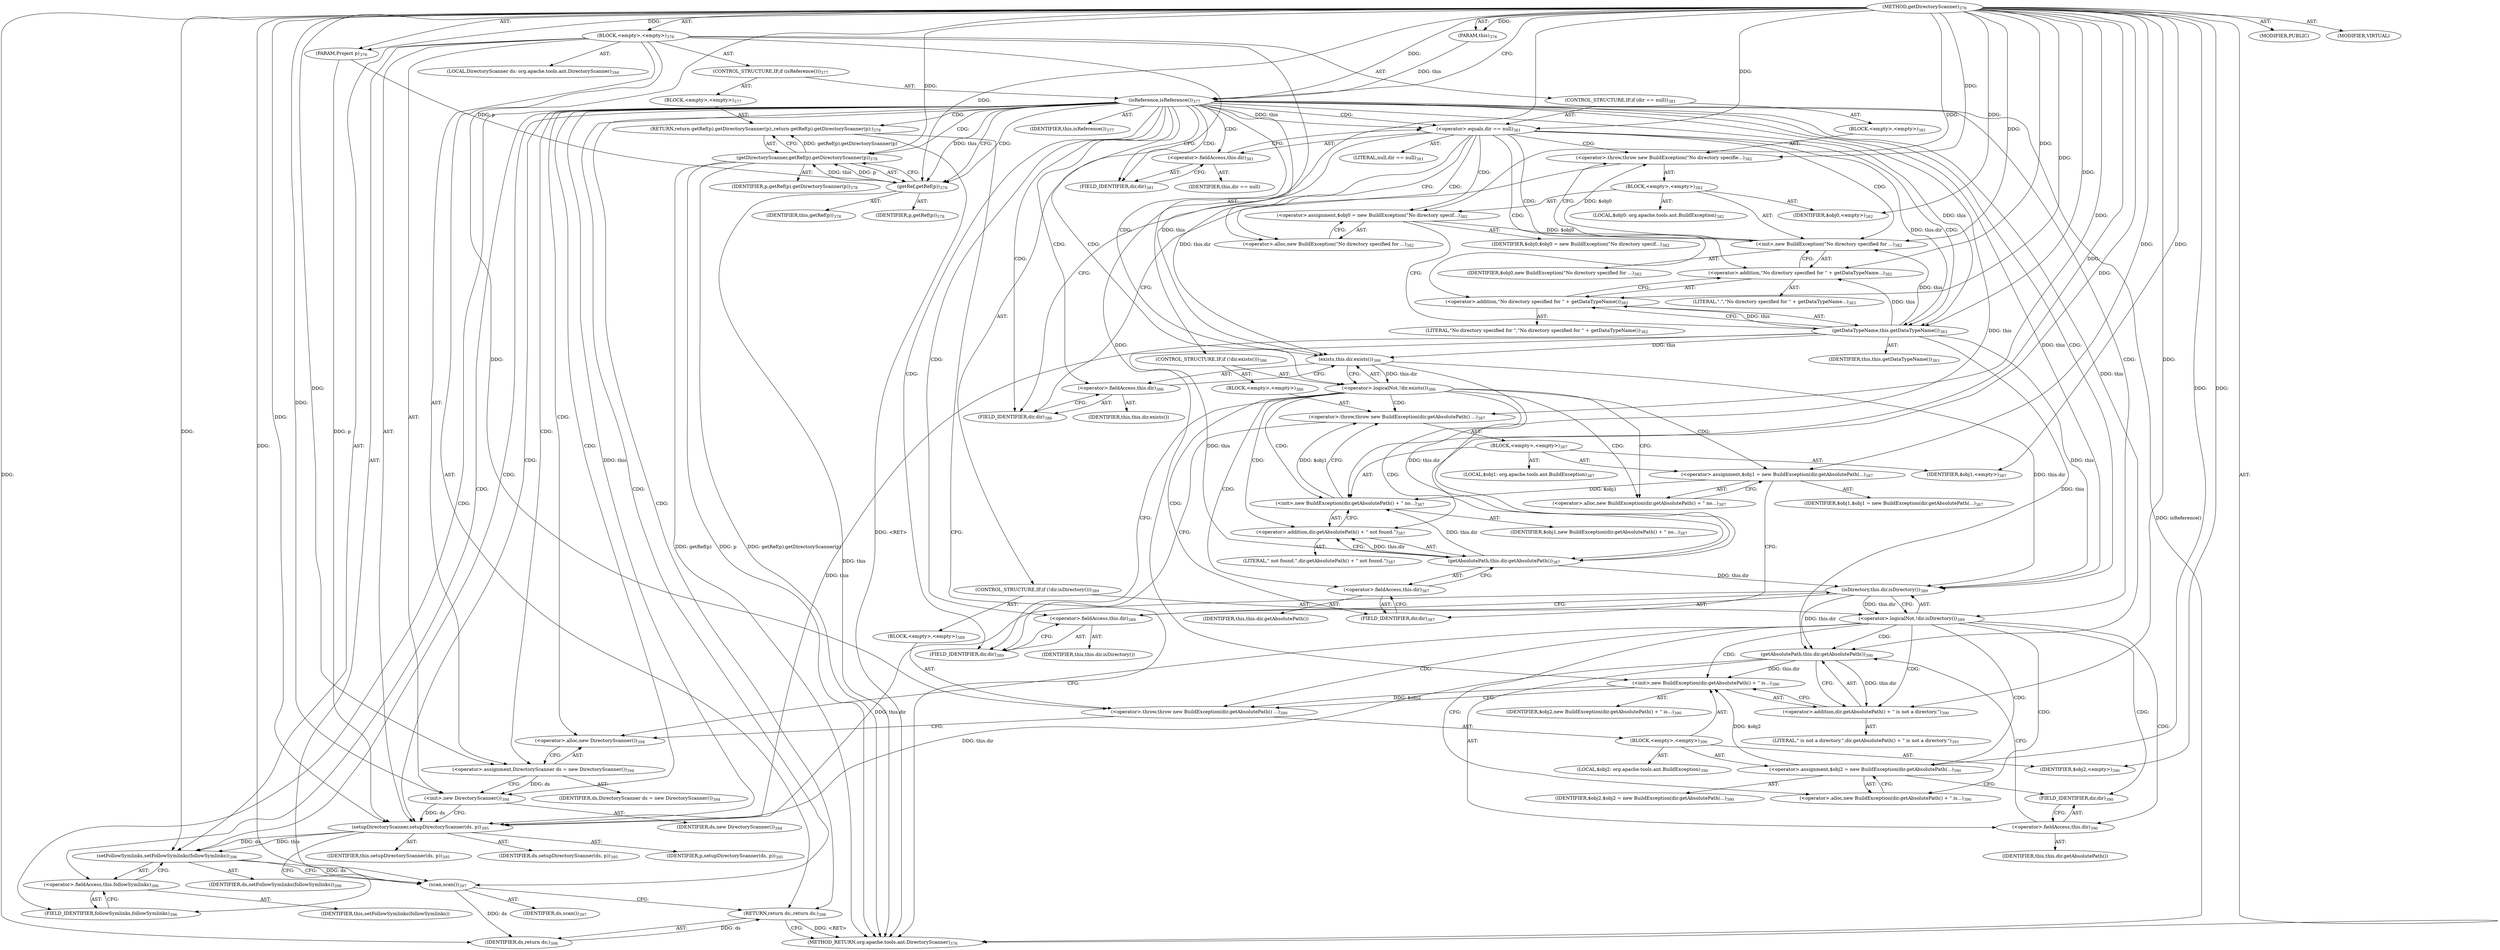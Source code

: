 digraph "getDirectoryScanner" {  
"111669149716" [label = <(METHOD,getDirectoryScanner)<SUB>376</SUB>> ]
"115964117010" [label = <(PARAM,this)<SUB>376</SUB>> ]
"115964117054" [label = <(PARAM,Project p)<SUB>376</SUB>> ]
"25769803820" [label = <(BLOCK,&lt;empty&gt;,&lt;empty&gt;)<SUB>376</SUB>> ]
"47244640280" [label = <(CONTROL_STRUCTURE,IF,if (isReference()))<SUB>377</SUB>> ]
"30064771268" [label = <(isReference,isReference())<SUB>377</SUB>> ]
"68719476782" [label = <(IDENTIFIER,this,isReference())<SUB>377</SUB>> ]
"25769803821" [label = <(BLOCK,&lt;empty&gt;,&lt;empty&gt;)<SUB>377</SUB>> ]
"146028888076" [label = <(RETURN,return getRef(p).getDirectoryScanner(p);,return getRef(p).getDirectoryScanner(p);)<SUB>378</SUB>> ]
"30064771269" [label = <(getDirectoryScanner,getRef(p).getDirectoryScanner(p))<SUB>378</SUB>> ]
"30064771270" [label = <(getRef,getRef(p))<SUB>378</SUB>> ]
"68719476783" [label = <(IDENTIFIER,this,getRef(p))<SUB>378</SUB>> ]
"68719476934" [label = <(IDENTIFIER,p,getRef(p))<SUB>378</SUB>> ]
"68719476935" [label = <(IDENTIFIER,p,getRef(p).getDirectoryScanner(p))<SUB>378</SUB>> ]
"47244640281" [label = <(CONTROL_STRUCTURE,IF,if (dir == null))<SUB>381</SUB>> ]
"30064771271" [label = <(&lt;operator&gt;.equals,dir == null)<SUB>381</SUB>> ]
"30064771272" [label = <(&lt;operator&gt;.fieldAccess,this.dir)<SUB>381</SUB>> ]
"68719476936" [label = <(IDENTIFIER,this,dir == null)> ]
"55834574899" [label = <(FIELD_IDENTIFIER,dir,dir)<SUB>381</SUB>> ]
"90194313227" [label = <(LITERAL,null,dir == null)<SUB>381</SUB>> ]
"25769803822" [label = <(BLOCK,&lt;empty&gt;,&lt;empty&gt;)<SUB>381</SUB>> ]
"30064771273" [label = <(&lt;operator&gt;.throw,throw new BuildException(&quot;No directory specifie...)<SUB>382</SUB>> ]
"25769803823" [label = <(BLOCK,&lt;empty&gt;,&lt;empty&gt;)<SUB>382</SUB>> ]
"94489280521" [label = <(LOCAL,$obj0: org.apache.tools.ant.BuildException)<SUB>382</SUB>> ]
"30064771274" [label = <(&lt;operator&gt;.assignment,$obj0 = new BuildException(&quot;No directory specif...)<SUB>382</SUB>> ]
"68719476937" [label = <(IDENTIFIER,$obj0,$obj0 = new BuildException(&quot;No directory specif...)<SUB>382</SUB>> ]
"30064771275" [label = <(&lt;operator&gt;.alloc,new BuildException(&quot;No directory specified for ...)<SUB>382</SUB>> ]
"30064771276" [label = <(&lt;init&gt;,new BuildException(&quot;No directory specified for ...)<SUB>382</SUB>> ]
"68719476938" [label = <(IDENTIFIER,$obj0,new BuildException(&quot;No directory specified for ...)<SUB>382</SUB>> ]
"30064771277" [label = <(&lt;operator&gt;.addition,&quot;No directory specified for &quot; + getDataTypeName...)<SUB>382</SUB>> ]
"30064771278" [label = <(&lt;operator&gt;.addition,&quot;No directory specified for &quot; + getDataTypeName())<SUB>382</SUB>> ]
"90194313228" [label = <(LITERAL,&quot;No directory specified for &quot;,&quot;No directory specified for &quot; + getDataTypeName())<SUB>382</SUB>> ]
"30064771279" [label = <(getDataTypeName,this.getDataTypeName())<SUB>383</SUB>> ]
"68719476784" [label = <(IDENTIFIER,this,this.getDataTypeName())<SUB>383</SUB>> ]
"90194313229" [label = <(LITERAL,&quot;.&quot;,&quot;No directory specified for &quot; + getDataTypeName...)<SUB>383</SUB>> ]
"68719476939" [label = <(IDENTIFIER,$obj0,&lt;empty&gt;)<SUB>382</SUB>> ]
"47244640282" [label = <(CONTROL_STRUCTURE,IF,if (!dir.exists()))<SUB>386</SUB>> ]
"30064771280" [label = <(&lt;operator&gt;.logicalNot,!dir.exists())<SUB>386</SUB>> ]
"30064771281" [label = <(exists,this.dir.exists())<SUB>386</SUB>> ]
"30064771282" [label = <(&lt;operator&gt;.fieldAccess,this.dir)<SUB>386</SUB>> ]
"68719476940" [label = <(IDENTIFIER,this,this.dir.exists())> ]
"55834574900" [label = <(FIELD_IDENTIFIER,dir,dir)<SUB>386</SUB>> ]
"25769803824" [label = <(BLOCK,&lt;empty&gt;,&lt;empty&gt;)<SUB>386</SUB>> ]
"30064771283" [label = <(&lt;operator&gt;.throw,throw new BuildException(dir.getAbsolutePath() ...)<SUB>387</SUB>> ]
"25769803825" [label = <(BLOCK,&lt;empty&gt;,&lt;empty&gt;)<SUB>387</SUB>> ]
"94489280522" [label = <(LOCAL,$obj1: org.apache.tools.ant.BuildException)<SUB>387</SUB>> ]
"30064771284" [label = <(&lt;operator&gt;.assignment,$obj1 = new BuildException(dir.getAbsolutePath(...)<SUB>387</SUB>> ]
"68719476941" [label = <(IDENTIFIER,$obj1,$obj1 = new BuildException(dir.getAbsolutePath(...)<SUB>387</SUB>> ]
"30064771285" [label = <(&lt;operator&gt;.alloc,new BuildException(dir.getAbsolutePath() + &quot; no...)<SUB>387</SUB>> ]
"30064771286" [label = <(&lt;init&gt;,new BuildException(dir.getAbsolutePath() + &quot; no...)<SUB>387</SUB>> ]
"68719476942" [label = <(IDENTIFIER,$obj1,new BuildException(dir.getAbsolutePath() + &quot; no...)<SUB>387</SUB>> ]
"30064771287" [label = <(&lt;operator&gt;.addition,dir.getAbsolutePath() + &quot; not found.&quot;)<SUB>387</SUB>> ]
"30064771288" [label = <(getAbsolutePath,this.dir.getAbsolutePath())<SUB>387</SUB>> ]
"30064771289" [label = <(&lt;operator&gt;.fieldAccess,this.dir)<SUB>387</SUB>> ]
"68719476943" [label = <(IDENTIFIER,this,this.dir.getAbsolutePath())> ]
"55834574901" [label = <(FIELD_IDENTIFIER,dir,dir)<SUB>387</SUB>> ]
"90194313230" [label = <(LITERAL,&quot; not found.&quot;,dir.getAbsolutePath() + &quot; not found.&quot;)<SUB>387</SUB>> ]
"68719476944" [label = <(IDENTIFIER,$obj1,&lt;empty&gt;)<SUB>387</SUB>> ]
"47244640283" [label = <(CONTROL_STRUCTURE,IF,if (!dir.isDirectory()))<SUB>389</SUB>> ]
"30064771290" [label = <(&lt;operator&gt;.logicalNot,!dir.isDirectory())<SUB>389</SUB>> ]
"30064771291" [label = <(isDirectory,this.dir.isDirectory())<SUB>389</SUB>> ]
"30064771292" [label = <(&lt;operator&gt;.fieldAccess,this.dir)<SUB>389</SUB>> ]
"68719476945" [label = <(IDENTIFIER,this,this.dir.isDirectory())> ]
"55834574902" [label = <(FIELD_IDENTIFIER,dir,dir)<SUB>389</SUB>> ]
"25769803826" [label = <(BLOCK,&lt;empty&gt;,&lt;empty&gt;)<SUB>389</SUB>> ]
"30064771293" [label = <(&lt;operator&gt;.throw,throw new BuildException(dir.getAbsolutePath() ...)<SUB>390</SUB>> ]
"25769803827" [label = <(BLOCK,&lt;empty&gt;,&lt;empty&gt;)<SUB>390</SUB>> ]
"94489280523" [label = <(LOCAL,$obj2: org.apache.tools.ant.BuildException)<SUB>390</SUB>> ]
"30064771294" [label = <(&lt;operator&gt;.assignment,$obj2 = new BuildException(dir.getAbsolutePath(...)<SUB>390</SUB>> ]
"68719476946" [label = <(IDENTIFIER,$obj2,$obj2 = new BuildException(dir.getAbsolutePath(...)<SUB>390</SUB>> ]
"30064771295" [label = <(&lt;operator&gt;.alloc,new BuildException(dir.getAbsolutePath() + &quot; is...)<SUB>390</SUB>> ]
"30064771296" [label = <(&lt;init&gt;,new BuildException(dir.getAbsolutePath() + &quot; is...)<SUB>390</SUB>> ]
"68719476947" [label = <(IDENTIFIER,$obj2,new BuildException(dir.getAbsolutePath() + &quot; is...)<SUB>390</SUB>> ]
"30064771297" [label = <(&lt;operator&gt;.addition,dir.getAbsolutePath() + &quot; is not a directory.&quot;)<SUB>390</SUB>> ]
"30064771298" [label = <(getAbsolutePath,this.dir.getAbsolutePath())<SUB>390</SUB>> ]
"30064771299" [label = <(&lt;operator&gt;.fieldAccess,this.dir)<SUB>390</SUB>> ]
"68719476948" [label = <(IDENTIFIER,this,this.dir.getAbsolutePath())> ]
"55834574903" [label = <(FIELD_IDENTIFIER,dir,dir)<SUB>390</SUB>> ]
"90194313231" [label = <(LITERAL,&quot; is not a directory.&quot;,dir.getAbsolutePath() + &quot; is not a directory.&quot;)<SUB>391</SUB>> ]
"68719476949" [label = <(IDENTIFIER,$obj2,&lt;empty&gt;)<SUB>390</SUB>> ]
"94489280524" [label = <(LOCAL,DirectoryScanner ds: org.apache.tools.ant.DirectoryScanner)<SUB>394</SUB>> ]
"30064771300" [label = <(&lt;operator&gt;.assignment,DirectoryScanner ds = new DirectoryScanner())<SUB>394</SUB>> ]
"68719476950" [label = <(IDENTIFIER,ds,DirectoryScanner ds = new DirectoryScanner())<SUB>394</SUB>> ]
"30064771301" [label = <(&lt;operator&gt;.alloc,new DirectoryScanner())<SUB>394</SUB>> ]
"30064771302" [label = <(&lt;init&gt;,new DirectoryScanner())<SUB>394</SUB>> ]
"68719476951" [label = <(IDENTIFIER,ds,new DirectoryScanner())<SUB>394</SUB>> ]
"30064771303" [label = <(setupDirectoryScanner,setupDirectoryScanner(ds, p))<SUB>395</SUB>> ]
"68719476785" [label = <(IDENTIFIER,this,setupDirectoryScanner(ds, p))<SUB>395</SUB>> ]
"68719476952" [label = <(IDENTIFIER,ds,setupDirectoryScanner(ds, p))<SUB>395</SUB>> ]
"68719476953" [label = <(IDENTIFIER,p,setupDirectoryScanner(ds, p))<SUB>395</SUB>> ]
"30064771304" [label = <(setFollowSymlinks,setFollowSymlinks(followSymlinks))<SUB>396</SUB>> ]
"68719476954" [label = <(IDENTIFIER,ds,setFollowSymlinks(followSymlinks))<SUB>396</SUB>> ]
"30064771305" [label = <(&lt;operator&gt;.fieldAccess,this.followSymlinks)<SUB>396</SUB>> ]
"68719476955" [label = <(IDENTIFIER,this,setFollowSymlinks(followSymlinks))> ]
"55834574904" [label = <(FIELD_IDENTIFIER,followSymlinks,followSymlinks)<SUB>396</SUB>> ]
"30064771306" [label = <(scan,scan())<SUB>397</SUB>> ]
"68719476956" [label = <(IDENTIFIER,ds,scan())<SUB>397</SUB>> ]
"146028888077" [label = <(RETURN,return ds;,return ds;)<SUB>398</SUB>> ]
"68719476957" [label = <(IDENTIFIER,ds,return ds;)<SUB>398</SUB>> ]
"133143986223" [label = <(MODIFIER,PUBLIC)> ]
"133143986224" [label = <(MODIFIER,VIRTUAL)> ]
"128849018900" [label = <(METHOD_RETURN,org.apache.tools.ant.DirectoryScanner)<SUB>376</SUB>> ]
  "111669149716" -> "115964117010"  [ label = "AST: "] 
  "111669149716" -> "115964117054"  [ label = "AST: "] 
  "111669149716" -> "25769803820"  [ label = "AST: "] 
  "111669149716" -> "133143986223"  [ label = "AST: "] 
  "111669149716" -> "133143986224"  [ label = "AST: "] 
  "111669149716" -> "128849018900"  [ label = "AST: "] 
  "25769803820" -> "47244640280"  [ label = "AST: "] 
  "25769803820" -> "47244640281"  [ label = "AST: "] 
  "25769803820" -> "47244640282"  [ label = "AST: "] 
  "25769803820" -> "47244640283"  [ label = "AST: "] 
  "25769803820" -> "94489280524"  [ label = "AST: "] 
  "25769803820" -> "30064771300"  [ label = "AST: "] 
  "25769803820" -> "30064771302"  [ label = "AST: "] 
  "25769803820" -> "30064771303"  [ label = "AST: "] 
  "25769803820" -> "30064771304"  [ label = "AST: "] 
  "25769803820" -> "30064771306"  [ label = "AST: "] 
  "25769803820" -> "146028888077"  [ label = "AST: "] 
  "47244640280" -> "30064771268"  [ label = "AST: "] 
  "47244640280" -> "25769803821"  [ label = "AST: "] 
  "30064771268" -> "68719476782"  [ label = "AST: "] 
  "25769803821" -> "146028888076"  [ label = "AST: "] 
  "146028888076" -> "30064771269"  [ label = "AST: "] 
  "30064771269" -> "30064771270"  [ label = "AST: "] 
  "30064771269" -> "68719476935"  [ label = "AST: "] 
  "30064771270" -> "68719476783"  [ label = "AST: "] 
  "30064771270" -> "68719476934"  [ label = "AST: "] 
  "47244640281" -> "30064771271"  [ label = "AST: "] 
  "47244640281" -> "25769803822"  [ label = "AST: "] 
  "30064771271" -> "30064771272"  [ label = "AST: "] 
  "30064771271" -> "90194313227"  [ label = "AST: "] 
  "30064771272" -> "68719476936"  [ label = "AST: "] 
  "30064771272" -> "55834574899"  [ label = "AST: "] 
  "25769803822" -> "30064771273"  [ label = "AST: "] 
  "30064771273" -> "25769803823"  [ label = "AST: "] 
  "25769803823" -> "94489280521"  [ label = "AST: "] 
  "25769803823" -> "30064771274"  [ label = "AST: "] 
  "25769803823" -> "30064771276"  [ label = "AST: "] 
  "25769803823" -> "68719476939"  [ label = "AST: "] 
  "30064771274" -> "68719476937"  [ label = "AST: "] 
  "30064771274" -> "30064771275"  [ label = "AST: "] 
  "30064771276" -> "68719476938"  [ label = "AST: "] 
  "30064771276" -> "30064771277"  [ label = "AST: "] 
  "30064771277" -> "30064771278"  [ label = "AST: "] 
  "30064771277" -> "90194313229"  [ label = "AST: "] 
  "30064771278" -> "90194313228"  [ label = "AST: "] 
  "30064771278" -> "30064771279"  [ label = "AST: "] 
  "30064771279" -> "68719476784"  [ label = "AST: "] 
  "47244640282" -> "30064771280"  [ label = "AST: "] 
  "47244640282" -> "25769803824"  [ label = "AST: "] 
  "30064771280" -> "30064771281"  [ label = "AST: "] 
  "30064771281" -> "30064771282"  [ label = "AST: "] 
  "30064771282" -> "68719476940"  [ label = "AST: "] 
  "30064771282" -> "55834574900"  [ label = "AST: "] 
  "25769803824" -> "30064771283"  [ label = "AST: "] 
  "30064771283" -> "25769803825"  [ label = "AST: "] 
  "25769803825" -> "94489280522"  [ label = "AST: "] 
  "25769803825" -> "30064771284"  [ label = "AST: "] 
  "25769803825" -> "30064771286"  [ label = "AST: "] 
  "25769803825" -> "68719476944"  [ label = "AST: "] 
  "30064771284" -> "68719476941"  [ label = "AST: "] 
  "30064771284" -> "30064771285"  [ label = "AST: "] 
  "30064771286" -> "68719476942"  [ label = "AST: "] 
  "30064771286" -> "30064771287"  [ label = "AST: "] 
  "30064771287" -> "30064771288"  [ label = "AST: "] 
  "30064771287" -> "90194313230"  [ label = "AST: "] 
  "30064771288" -> "30064771289"  [ label = "AST: "] 
  "30064771289" -> "68719476943"  [ label = "AST: "] 
  "30064771289" -> "55834574901"  [ label = "AST: "] 
  "47244640283" -> "30064771290"  [ label = "AST: "] 
  "47244640283" -> "25769803826"  [ label = "AST: "] 
  "30064771290" -> "30064771291"  [ label = "AST: "] 
  "30064771291" -> "30064771292"  [ label = "AST: "] 
  "30064771292" -> "68719476945"  [ label = "AST: "] 
  "30064771292" -> "55834574902"  [ label = "AST: "] 
  "25769803826" -> "30064771293"  [ label = "AST: "] 
  "30064771293" -> "25769803827"  [ label = "AST: "] 
  "25769803827" -> "94489280523"  [ label = "AST: "] 
  "25769803827" -> "30064771294"  [ label = "AST: "] 
  "25769803827" -> "30064771296"  [ label = "AST: "] 
  "25769803827" -> "68719476949"  [ label = "AST: "] 
  "30064771294" -> "68719476946"  [ label = "AST: "] 
  "30064771294" -> "30064771295"  [ label = "AST: "] 
  "30064771296" -> "68719476947"  [ label = "AST: "] 
  "30064771296" -> "30064771297"  [ label = "AST: "] 
  "30064771297" -> "30064771298"  [ label = "AST: "] 
  "30064771297" -> "90194313231"  [ label = "AST: "] 
  "30064771298" -> "30064771299"  [ label = "AST: "] 
  "30064771299" -> "68719476948"  [ label = "AST: "] 
  "30064771299" -> "55834574903"  [ label = "AST: "] 
  "30064771300" -> "68719476950"  [ label = "AST: "] 
  "30064771300" -> "30064771301"  [ label = "AST: "] 
  "30064771302" -> "68719476951"  [ label = "AST: "] 
  "30064771303" -> "68719476785"  [ label = "AST: "] 
  "30064771303" -> "68719476952"  [ label = "AST: "] 
  "30064771303" -> "68719476953"  [ label = "AST: "] 
  "30064771304" -> "68719476954"  [ label = "AST: "] 
  "30064771304" -> "30064771305"  [ label = "AST: "] 
  "30064771305" -> "68719476955"  [ label = "AST: "] 
  "30064771305" -> "55834574904"  [ label = "AST: "] 
  "30064771306" -> "68719476956"  [ label = "AST: "] 
  "146028888077" -> "68719476957"  [ label = "AST: "] 
  "30064771300" -> "30064771302"  [ label = "CFG: "] 
  "30064771302" -> "30064771303"  [ label = "CFG: "] 
  "30064771303" -> "55834574904"  [ label = "CFG: "] 
  "30064771304" -> "30064771306"  [ label = "CFG: "] 
  "30064771306" -> "146028888077"  [ label = "CFG: "] 
  "146028888077" -> "128849018900"  [ label = "CFG: "] 
  "30064771268" -> "30064771270"  [ label = "CFG: "] 
  "30064771268" -> "55834574899"  [ label = "CFG: "] 
  "30064771271" -> "30064771275"  [ label = "CFG: "] 
  "30064771271" -> "55834574900"  [ label = "CFG: "] 
  "30064771280" -> "30064771285"  [ label = "CFG: "] 
  "30064771280" -> "55834574902"  [ label = "CFG: "] 
  "30064771290" -> "30064771295"  [ label = "CFG: "] 
  "30064771290" -> "30064771301"  [ label = "CFG: "] 
  "30064771301" -> "30064771300"  [ label = "CFG: "] 
  "30064771305" -> "30064771304"  [ label = "CFG: "] 
  "146028888076" -> "128849018900"  [ label = "CFG: "] 
  "30064771272" -> "30064771271"  [ label = "CFG: "] 
  "30064771273" -> "55834574900"  [ label = "CFG: "] 
  "30064771281" -> "30064771280"  [ label = "CFG: "] 
  "30064771283" -> "55834574902"  [ label = "CFG: "] 
  "30064771291" -> "30064771290"  [ label = "CFG: "] 
  "30064771293" -> "30064771301"  [ label = "CFG: "] 
  "55834574904" -> "30064771305"  [ label = "CFG: "] 
  "30064771269" -> "146028888076"  [ label = "CFG: "] 
  "55834574899" -> "30064771272"  [ label = "CFG: "] 
  "30064771282" -> "30064771281"  [ label = "CFG: "] 
  "30064771292" -> "30064771291"  [ label = "CFG: "] 
  "30064771270" -> "30064771269"  [ label = "CFG: "] 
  "30064771274" -> "30064771279"  [ label = "CFG: "] 
  "30064771276" -> "30064771273"  [ label = "CFG: "] 
  "55834574900" -> "30064771282"  [ label = "CFG: "] 
  "30064771284" -> "55834574901"  [ label = "CFG: "] 
  "30064771286" -> "30064771283"  [ label = "CFG: "] 
  "55834574902" -> "30064771292"  [ label = "CFG: "] 
  "30064771294" -> "55834574903"  [ label = "CFG: "] 
  "30064771296" -> "30064771293"  [ label = "CFG: "] 
  "30064771275" -> "30064771274"  [ label = "CFG: "] 
  "30064771277" -> "30064771276"  [ label = "CFG: "] 
  "30064771285" -> "30064771284"  [ label = "CFG: "] 
  "30064771287" -> "30064771286"  [ label = "CFG: "] 
  "30064771295" -> "30064771294"  [ label = "CFG: "] 
  "30064771297" -> "30064771296"  [ label = "CFG: "] 
  "30064771278" -> "30064771277"  [ label = "CFG: "] 
  "30064771288" -> "30064771287"  [ label = "CFG: "] 
  "30064771298" -> "30064771297"  [ label = "CFG: "] 
  "30064771279" -> "30064771278"  [ label = "CFG: "] 
  "30064771289" -> "30064771288"  [ label = "CFG: "] 
  "30064771299" -> "30064771298"  [ label = "CFG: "] 
  "55834574901" -> "30064771289"  [ label = "CFG: "] 
  "55834574903" -> "30064771299"  [ label = "CFG: "] 
  "111669149716" -> "30064771268"  [ label = "CFG: "] 
  "146028888077" -> "128849018900"  [ label = "DDG: &lt;RET&gt;"] 
  "146028888076" -> "128849018900"  [ label = "DDG: &lt;RET&gt;"] 
  "30064771268" -> "128849018900"  [ label = "DDG: isReference()"] 
  "30064771270" -> "128849018900"  [ label = "DDG: this"] 
  "30064771269" -> "128849018900"  [ label = "DDG: getRef(p)"] 
  "30064771269" -> "128849018900"  [ label = "DDG: p"] 
  "30064771269" -> "128849018900"  [ label = "DDG: getRef(p).getDirectoryScanner(p)"] 
  "111669149716" -> "115964117010"  [ label = "DDG: "] 
  "111669149716" -> "115964117054"  [ label = "DDG: "] 
  "111669149716" -> "30064771300"  [ label = "DDG: "] 
  "68719476957" -> "146028888077"  [ label = "DDG: ds"] 
  "30064771300" -> "30064771302"  [ label = "DDG: ds"] 
  "111669149716" -> "30064771302"  [ label = "DDG: "] 
  "30064771268" -> "30064771303"  [ label = "DDG: this"] 
  "30064771279" -> "30064771303"  [ label = "DDG: this"] 
  "30064771291" -> "30064771303"  [ label = "DDG: this.dir"] 
  "30064771298" -> "30064771303"  [ label = "DDG: this.dir"] 
  "111669149716" -> "30064771303"  [ label = "DDG: "] 
  "30064771302" -> "30064771303"  [ label = "DDG: ds"] 
  "115964117054" -> "30064771303"  [ label = "DDG: p"] 
  "30064771303" -> "30064771304"  [ label = "DDG: ds"] 
  "111669149716" -> "30064771304"  [ label = "DDG: "] 
  "30064771303" -> "30064771304"  [ label = "DDG: this"] 
  "30064771304" -> "30064771306"  [ label = "DDG: ds"] 
  "111669149716" -> "30064771306"  [ label = "DDG: "] 
  "30064771306" -> "68719476957"  [ label = "DDG: ds"] 
  "111669149716" -> "68719476957"  [ label = "DDG: "] 
  "115964117010" -> "30064771268"  [ label = "DDG: this"] 
  "111669149716" -> "30064771268"  [ label = "DDG: "] 
  "30064771269" -> "146028888076"  [ label = "DDG: getRef(p).getDirectoryScanner(p)"] 
  "30064771268" -> "30064771271"  [ label = "DDG: this"] 
  "111669149716" -> "30064771271"  [ label = "DDG: "] 
  "30064771281" -> "30064771280"  [ label = "DDG: this.dir"] 
  "30064771291" -> "30064771290"  [ label = "DDG: this.dir"] 
  "30064771276" -> "30064771273"  [ label = "DDG: $obj0"] 
  "111669149716" -> "30064771273"  [ label = "DDG: "] 
  "30064771268" -> "30064771281"  [ label = "DDG: this"] 
  "30064771271" -> "30064771281"  [ label = "DDG: this.dir"] 
  "30064771279" -> "30064771281"  [ label = "DDG: this"] 
  "30064771286" -> "30064771283"  [ label = "DDG: $obj1"] 
  "111669149716" -> "30064771283"  [ label = "DDG: "] 
  "30064771268" -> "30064771291"  [ label = "DDG: this"] 
  "30064771279" -> "30064771291"  [ label = "DDG: this"] 
  "30064771281" -> "30064771291"  [ label = "DDG: this.dir"] 
  "30064771288" -> "30064771291"  [ label = "DDG: this.dir"] 
  "30064771296" -> "30064771293"  [ label = "DDG: $obj2"] 
  "111669149716" -> "30064771293"  [ label = "DDG: "] 
  "30064771270" -> "30064771269"  [ label = "DDG: this"] 
  "30064771270" -> "30064771269"  [ label = "DDG: p"] 
  "111669149716" -> "30064771269"  [ label = "DDG: "] 
  "111669149716" -> "30064771274"  [ label = "DDG: "] 
  "111669149716" -> "68719476939"  [ label = "DDG: "] 
  "111669149716" -> "30064771284"  [ label = "DDG: "] 
  "111669149716" -> "68719476944"  [ label = "DDG: "] 
  "111669149716" -> "30064771294"  [ label = "DDG: "] 
  "111669149716" -> "68719476949"  [ label = "DDG: "] 
  "30064771268" -> "30064771270"  [ label = "DDG: this"] 
  "111669149716" -> "30064771270"  [ label = "DDG: "] 
  "115964117054" -> "30064771270"  [ label = "DDG: p"] 
  "30064771274" -> "30064771276"  [ label = "DDG: $obj0"] 
  "111669149716" -> "30064771276"  [ label = "DDG: "] 
  "30064771279" -> "30064771276"  [ label = "DDG: this"] 
  "30064771284" -> "30064771286"  [ label = "DDG: $obj1"] 
  "111669149716" -> "30064771286"  [ label = "DDG: "] 
  "30064771288" -> "30064771286"  [ label = "DDG: this.dir"] 
  "30064771294" -> "30064771296"  [ label = "DDG: $obj2"] 
  "111669149716" -> "30064771296"  [ label = "DDG: "] 
  "30064771298" -> "30064771296"  [ label = "DDG: this.dir"] 
  "111669149716" -> "30064771277"  [ label = "DDG: "] 
  "30064771279" -> "30064771277"  [ label = "DDG: this"] 
  "30064771288" -> "30064771287"  [ label = "DDG: this.dir"] 
  "111669149716" -> "30064771287"  [ label = "DDG: "] 
  "30064771298" -> "30064771297"  [ label = "DDG: this.dir"] 
  "111669149716" -> "30064771297"  [ label = "DDG: "] 
  "111669149716" -> "30064771278"  [ label = "DDG: "] 
  "30064771279" -> "30064771278"  [ label = "DDG: this"] 
  "30064771268" -> "30064771288"  [ label = "DDG: this"] 
  "30064771279" -> "30064771288"  [ label = "DDG: this"] 
  "30064771281" -> "30064771288"  [ label = "DDG: this.dir"] 
  "30064771268" -> "30064771298"  [ label = "DDG: this"] 
  "30064771279" -> "30064771298"  [ label = "DDG: this"] 
  "30064771291" -> "30064771298"  [ label = "DDG: this.dir"] 
  "30064771268" -> "30064771279"  [ label = "DDG: this"] 
  "30064771271" -> "30064771279"  [ label = "DDG: this.dir"] 
  "111669149716" -> "30064771279"  [ label = "DDG: "] 
  "30064771268" -> "30064771300"  [ label = "CDG: "] 
  "30064771268" -> "30064771301"  [ label = "CDG: "] 
  "30064771268" -> "30064771292"  [ label = "CDG: "] 
  "30064771268" -> "30064771290"  [ label = "CDG: "] 
  "30064771268" -> "30064771291"  [ label = "CDG: "] 
  "30064771268" -> "30064771280"  [ label = "CDG: "] 
  "30064771268" -> "146028888076"  [ label = "CDG: "] 
  "30064771268" -> "30064771281"  [ label = "CDG: "] 
  "30064771268" -> "146028888077"  [ label = "CDG: "] 
  "30064771268" -> "30064771282"  [ label = "CDG: "] 
  "30064771268" -> "30064771272"  [ label = "CDG: "] 
  "30064771268" -> "30064771270"  [ label = "CDG: "] 
  "30064771268" -> "30064771271"  [ label = "CDG: "] 
  "30064771268" -> "55834574902"  [ label = "CDG: "] 
  "30064771268" -> "55834574900"  [ label = "CDG: "] 
  "30064771268" -> "55834574904"  [ label = "CDG: "] 
  "30064771268" -> "30064771304"  [ label = "CDG: "] 
  "30064771268" -> "30064771305"  [ label = "CDG: "] 
  "30064771268" -> "30064771302"  [ label = "CDG: "] 
  "30064771268" -> "30064771303"  [ label = "CDG: "] 
  "30064771268" -> "55834574899"  [ label = "CDG: "] 
  "30064771268" -> "30064771306"  [ label = "CDG: "] 
  "30064771268" -> "30064771269"  [ label = "CDG: "] 
  "30064771271" -> "30064771278"  [ label = "CDG: "] 
  "30064771271" -> "30064771279"  [ label = "CDG: "] 
  "30064771271" -> "30064771273"  [ label = "CDG: "] 
  "30064771271" -> "30064771276"  [ label = "CDG: "] 
  "30064771271" -> "30064771277"  [ label = "CDG: "] 
  "30064771271" -> "30064771274"  [ label = "CDG: "] 
  "30064771271" -> "30064771275"  [ label = "CDG: "] 
  "30064771280" -> "30064771288"  [ label = "CDG: "] 
  "30064771280" -> "30064771289"  [ label = "CDG: "] 
  "30064771280" -> "30064771286"  [ label = "CDG: "] 
  "30064771280" -> "30064771287"  [ label = "CDG: "] 
  "30064771280" -> "30064771284"  [ label = "CDG: "] 
  "30064771280" -> "30064771285"  [ label = "CDG: "] 
  "30064771280" -> "30064771283"  [ label = "CDG: "] 
  "30064771280" -> "55834574901"  [ label = "CDG: "] 
  "30064771290" -> "30064771296"  [ label = "CDG: "] 
  "30064771290" -> "30064771297"  [ label = "CDG: "] 
  "30064771290" -> "30064771294"  [ label = "CDG: "] 
  "30064771290" -> "30064771295"  [ label = "CDG: "] 
  "30064771290" -> "30064771298"  [ label = "CDG: "] 
  "30064771290" -> "30064771299"  [ label = "CDG: "] 
  "30064771290" -> "30064771293"  [ label = "CDG: "] 
  "30064771290" -> "55834574903"  [ label = "CDG: "] 
}
